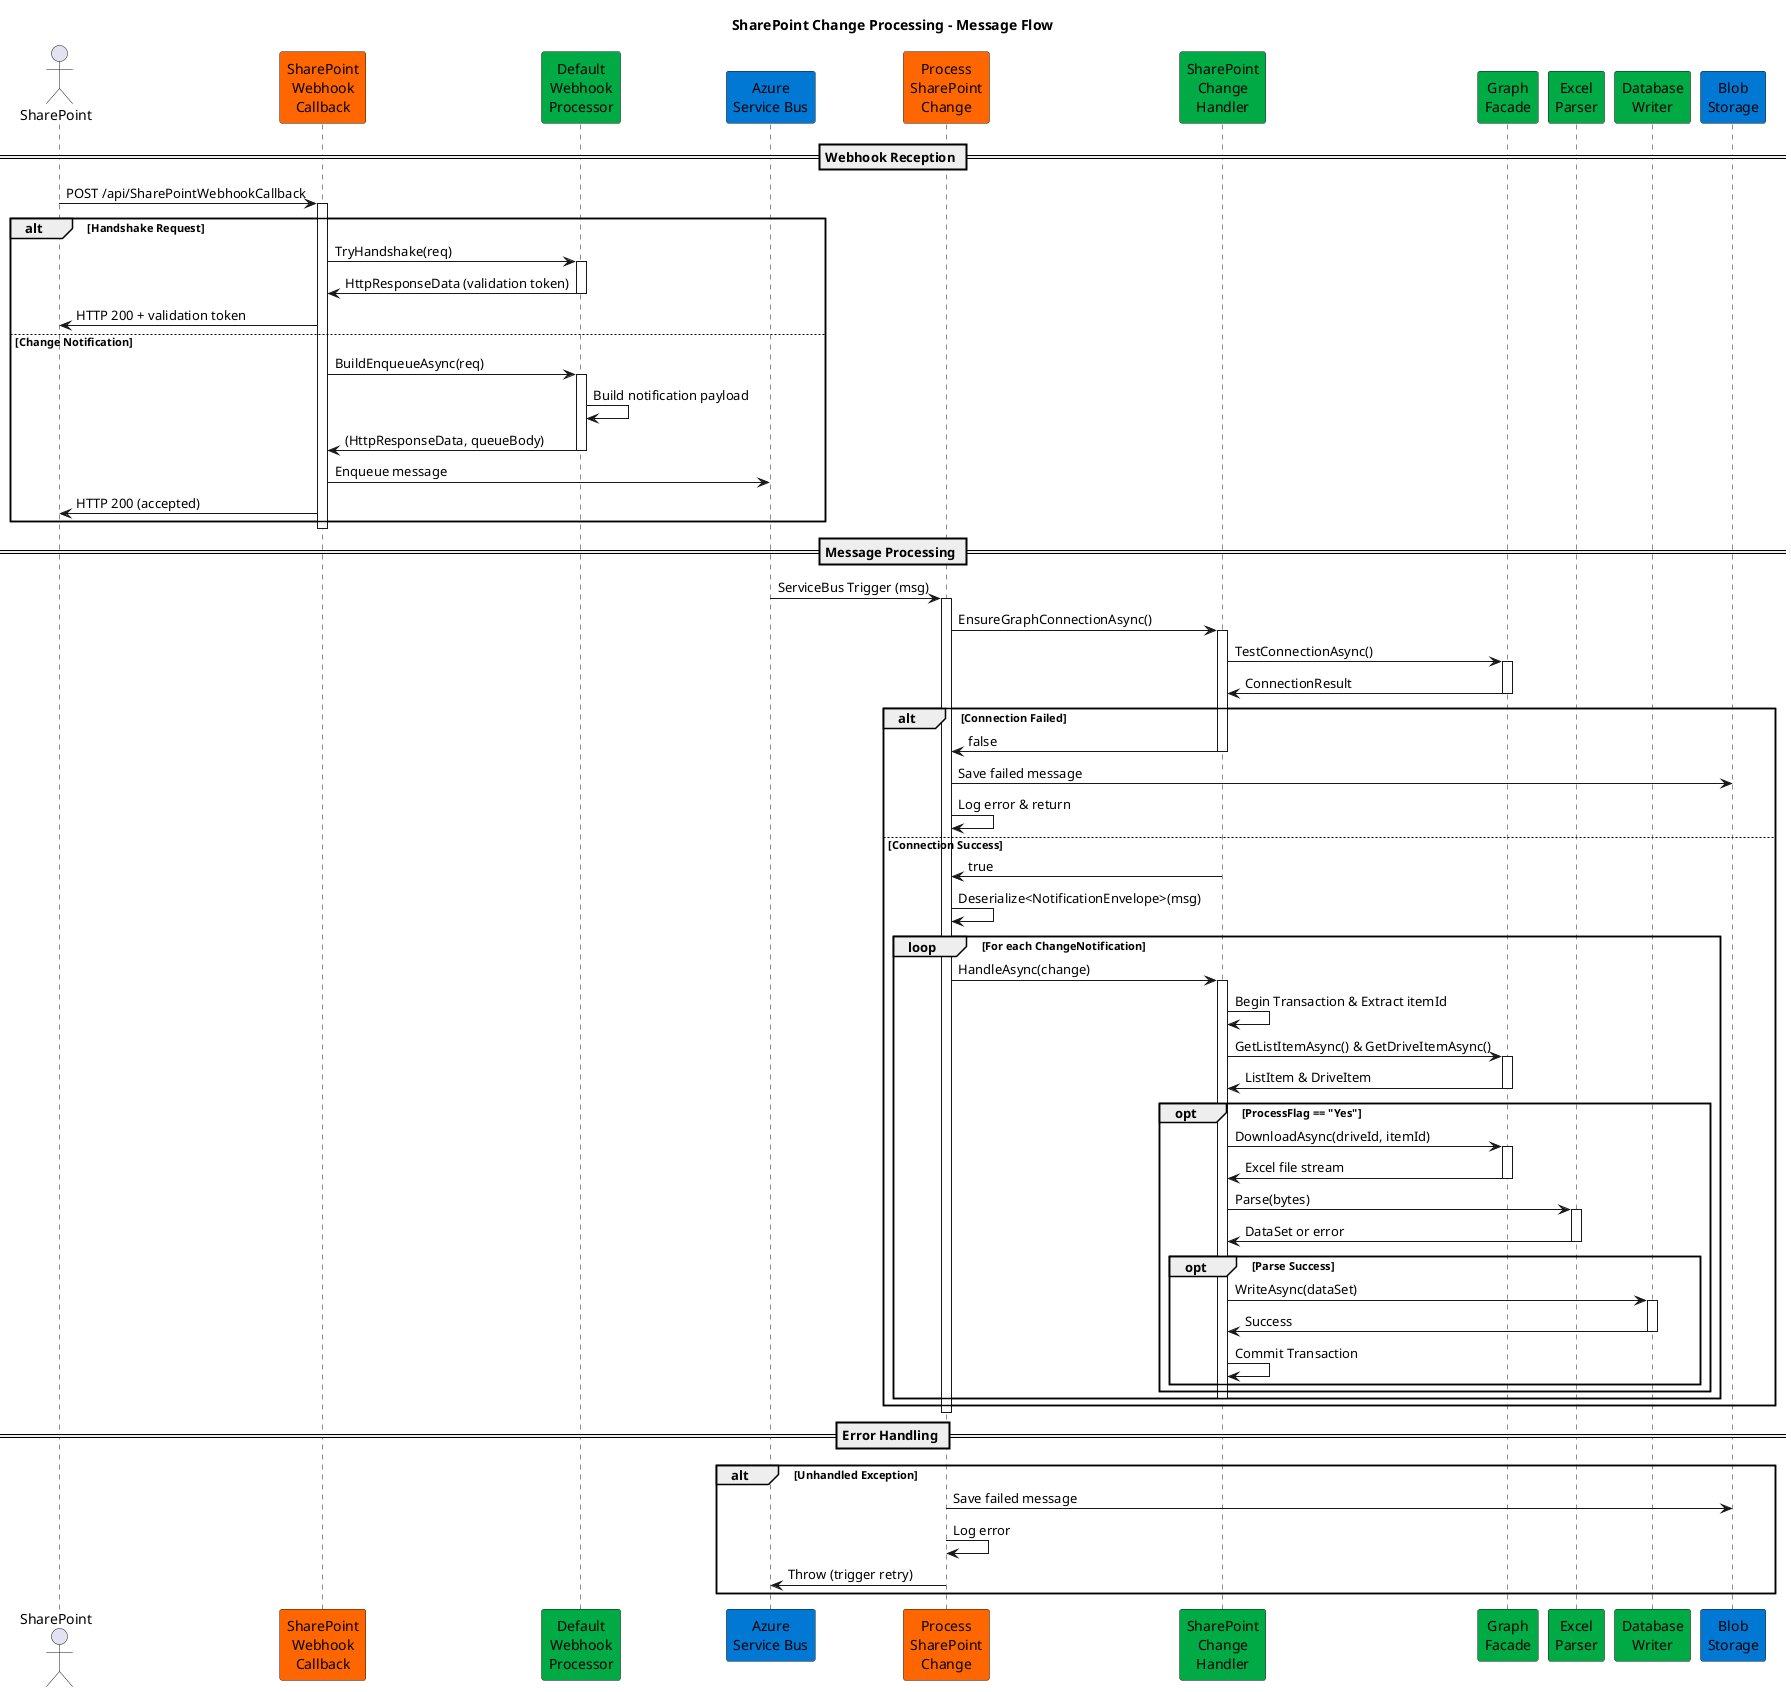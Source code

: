 @startuml Sequence Diagram - SharePoint Change Processing
!define AZURE_COLOR #0078D4
!define FUNCTION_COLOR #FF6600
!define SERVICE_COLOR #00AA44

title SharePoint Change Processing - Message Flow

actor "SharePoint" as SP
participant "SharePoint\nWebhook\nCallback" as Webhook FUNCTION_COLOR
participant "Default\nWebhook\nProcessor" as Processor SERVICE_COLOR
participant "Azure\nService Bus" as SB AZURE_COLOR
participant "Process\nSharePoint\nChange" as ProcessFunc FUNCTION_COLOR
participant "SharePoint\nChange\nHandler" as Handler SERVICE_COLOR
participant "Graph\nFacade" as Graph SERVICE_COLOR
participant "Excel\nParser" as Parser SERVICE_COLOR
participant "Database\nWriter" as DB SERVICE_COLOR
participant "Blob\nStorage" as Blob AZURE_COLOR

== Webhook Reception ==
SP -> Webhook: POST /api/SharePointWebhookCallback
activate Webhook

alt Handshake Request
    Webhook -> Processor: TryHandshake(req)
    activate Processor
    Processor -> Webhook: HttpResponseData (validation token)
    deactivate Processor
    Webhook -> SP: HTTP 200 + validation token
else Change Notification
    Webhook -> Processor: BuildEnqueueAsync(req)
    activate Processor
    Processor -> Processor: Build notification payload
    Processor -> Webhook: (HttpResponseData, queueBody)
    deactivate Processor
    Webhook -> SB: Enqueue message
    Webhook -> SP: HTTP 200 (accepted)
end
deactivate Webhook

== Message Processing ==
SB -> ProcessFunc: ServiceBus Trigger (msg)
activate ProcessFunc

ProcessFunc -> Handler: EnsureGraphConnectionAsync()
activate Handler
Handler -> Graph: TestConnectionAsync()
activate Graph
Graph -> Handler: ConnectionResult
deactivate Graph

alt Connection Failed
    Handler -> ProcessFunc: false
    deactivate Handler
    ProcessFunc -> Blob: Save failed message
    ProcessFunc -> ProcessFunc: Log error & return
else Connection Success
    Handler -> ProcessFunc: true
    deactivate Handler
    
    ProcessFunc -> ProcessFunc: Deserialize<NotificationEnvelope>(msg)
    
    loop For each ChangeNotification
        ProcessFunc -> Handler: HandleAsync(change)
        activate Handler
        
        Handler -> Handler: Begin Transaction & Extract itemId
        Handler -> Graph: GetListItemAsync() & GetDriveItemAsync()
        activate Graph
        Graph -> Handler: ListItem & DriveItem
        deactivate Graph
        
        opt ProcessFlag == "Yes"
            Handler -> Graph: DownloadAsync(driveId, itemId)
            activate Graph
            Graph -> Handler: Excel file stream
            deactivate Graph
            
            Handler -> Parser: Parse(bytes)
            activate Parser
            Parser -> Handler: DataSet or error
            deactivate Parser
            
            opt Parse Success
                Handler -> DB: WriteAsync(dataSet)
                activate DB
                DB -> Handler: Success
                deactivate DB
                Handler -> Handler: Commit Transaction
            end
        end
        deactivate Handler
    end
end

deactivate ProcessFunc

== Error Handling ==
alt Unhandled Exception
    ProcessFunc -> Blob: Save failed message
    ProcessFunc -> ProcessFunc: Log error
    ProcessFunc -> SB: Throw (trigger retry)
end

@enduml